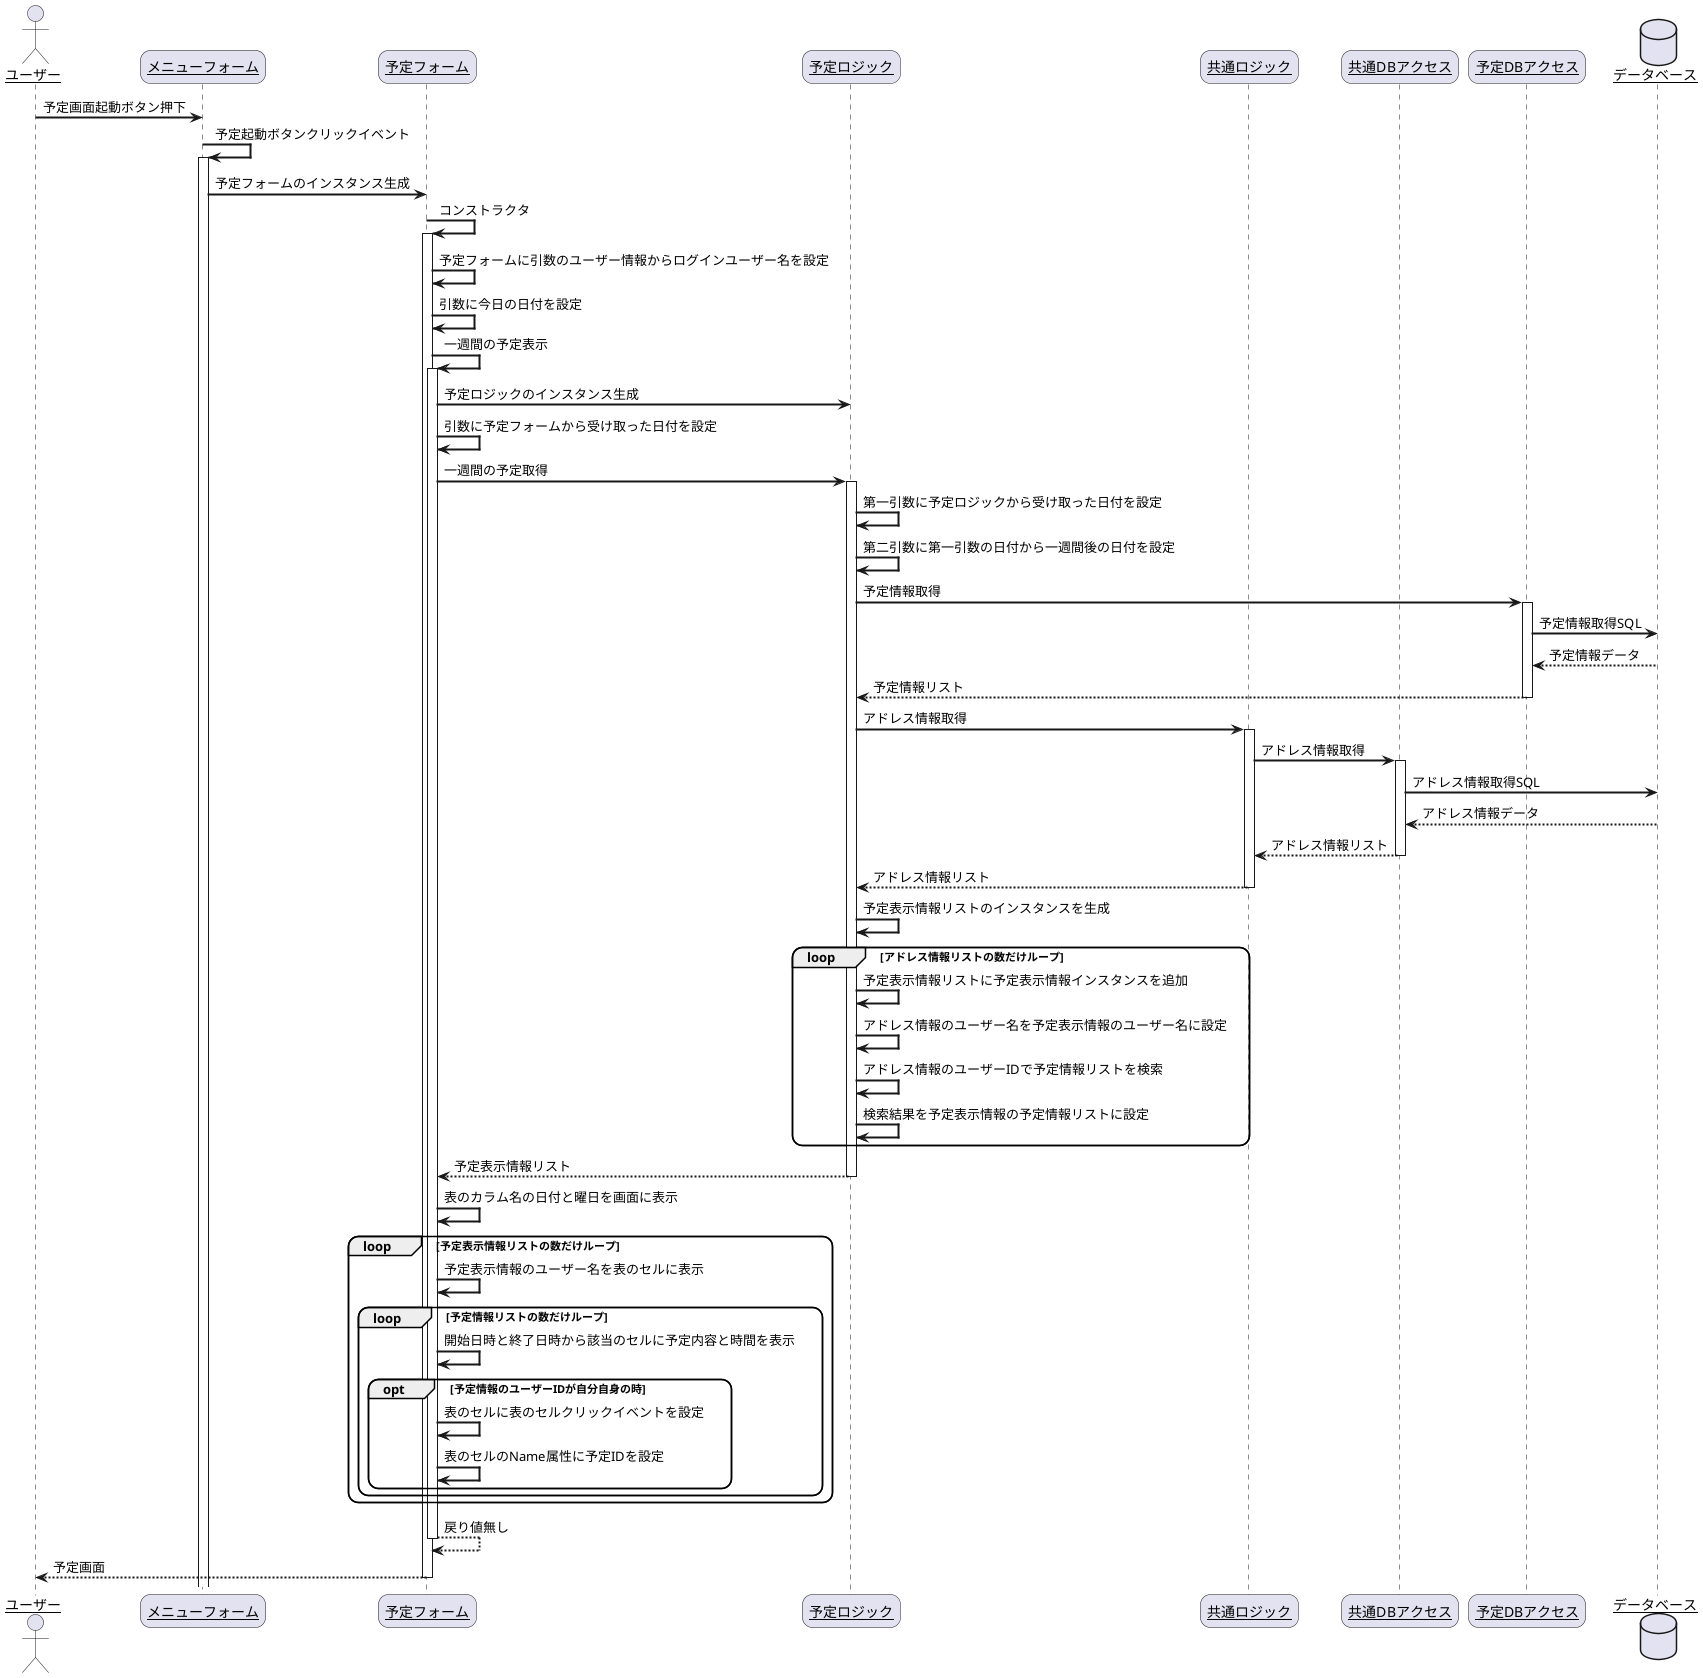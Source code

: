 @startuml
skinparam sequenceArrowThickness 2
skinparam roundcorner 20
skinparam maxmessagesize 60
skinparam sequenceParticipant underline

actor "ユーザー" as user
participant "メニューフォーム" as menu_form
participant "予定フォーム" as plan_form
participant "予定ロジック" as plan_logic
participant "共通ロジック" as common_logic
participant "共通DBアクセス" as common_data_acces
participant "予定DBアクセス" as plan_data_acces
database "データベース" as db

user -> menu_form: 予定画面起動ボタン押下
menu_form -> menu_form: 予定起動ボタンクリックイベント
activate menu_form
menu_form -> plan_form: 予定フォームのインスタンス生成
plan_form -> plan_form: コンストラクタ
activate plan_form
plan_form -> plan_form:予定フォームに引数のユーザー情報からログインユーザー名を設定
plan_form -> plan_form:引数に今日の日付を設定
plan_form -> plan_form:一週間の予定表示
activate plan_form
plan_form -> plan_logic:予定ロジックのインスタンス生成
plan_form -> plan_form:引数に予定フォームから受け取った日付を設定
plan_form -> plan_logic:一週間の予定取得
activate plan_logic
plan_logic -> plan_logic: 第一引数に予定ロジックから受け取った日付を設定
plan_logic -> plan_logic: 第二引数に第一引数の日付から一週間後の日付を設定
plan_logic -> plan_data_acces: 予定情報取得
activate plan_data_acces
plan_data_acces -> db: 予定情報取得SQL
db --> plan_data_acces: 予定情報データ
plan_data_acces --> plan_logic:予定情報リスト
deactivate plan_data_acces
plan_logic -> common_logic: アドレス情報取得
activate common_logic
common_logic -> common_data_acces: アドレス情報取得
activate common_data_acces
common_data_acces -> db: アドレス情報取得SQL
db --> common_data_acces: アドレス情報データ
common_data_acces --> common_logic: アドレス情報リスト
deactivate common_data_acces
common_logic --> plan_logic: アドレス情報リスト
deactivate common_logic
plan_logic -> plan_logic: 予定表示情報リストのインスタンスを生成
loop アドレス情報リストの数だけループ
    plan_logic -> plan_logic: 予定表示情報リストに予定表示情報インスタンスを追加
    plan_logic -> plan_logic: アドレス情報のユーザー名を予定表示情報のユーザー名に設定
    plan_logic -> plan_logic: アドレス情報のユーザーIDで予定情報リストを検索
    plan_logic -> plan_logic: 検索結果を予定表示情報の予定情報リストに設定
end
plan_logic --> plan_form: 予定表示情報リスト
deactivate plan_logic
plan_form -> plan_form:表のカラム名の日付と曜日を画面に表示
loop 予定表示情報リストの数だけループ
    plan_form -> plan_form: 予定表示情報のユーザー名を表のセルに表示
    loop 予定情報リストの数だけループ
        plan_form -> plan_form: 開始日時と終了日時から該当のセルに予定内容と時間を表示
        opt 予定情報のユーザーIDが自分自身の時
            plan_form -> plan_form: 表のセルに表のセルクリックイベントを設定
            plan_form -> plan_form: 表のセルのName属性に予定IDを設定
        end
    end
end
plan_form --> plan_form: 戻り値無し
deactivate plan_form
plan_form --> user: 予定画面
deactivate plan_form

@enduml